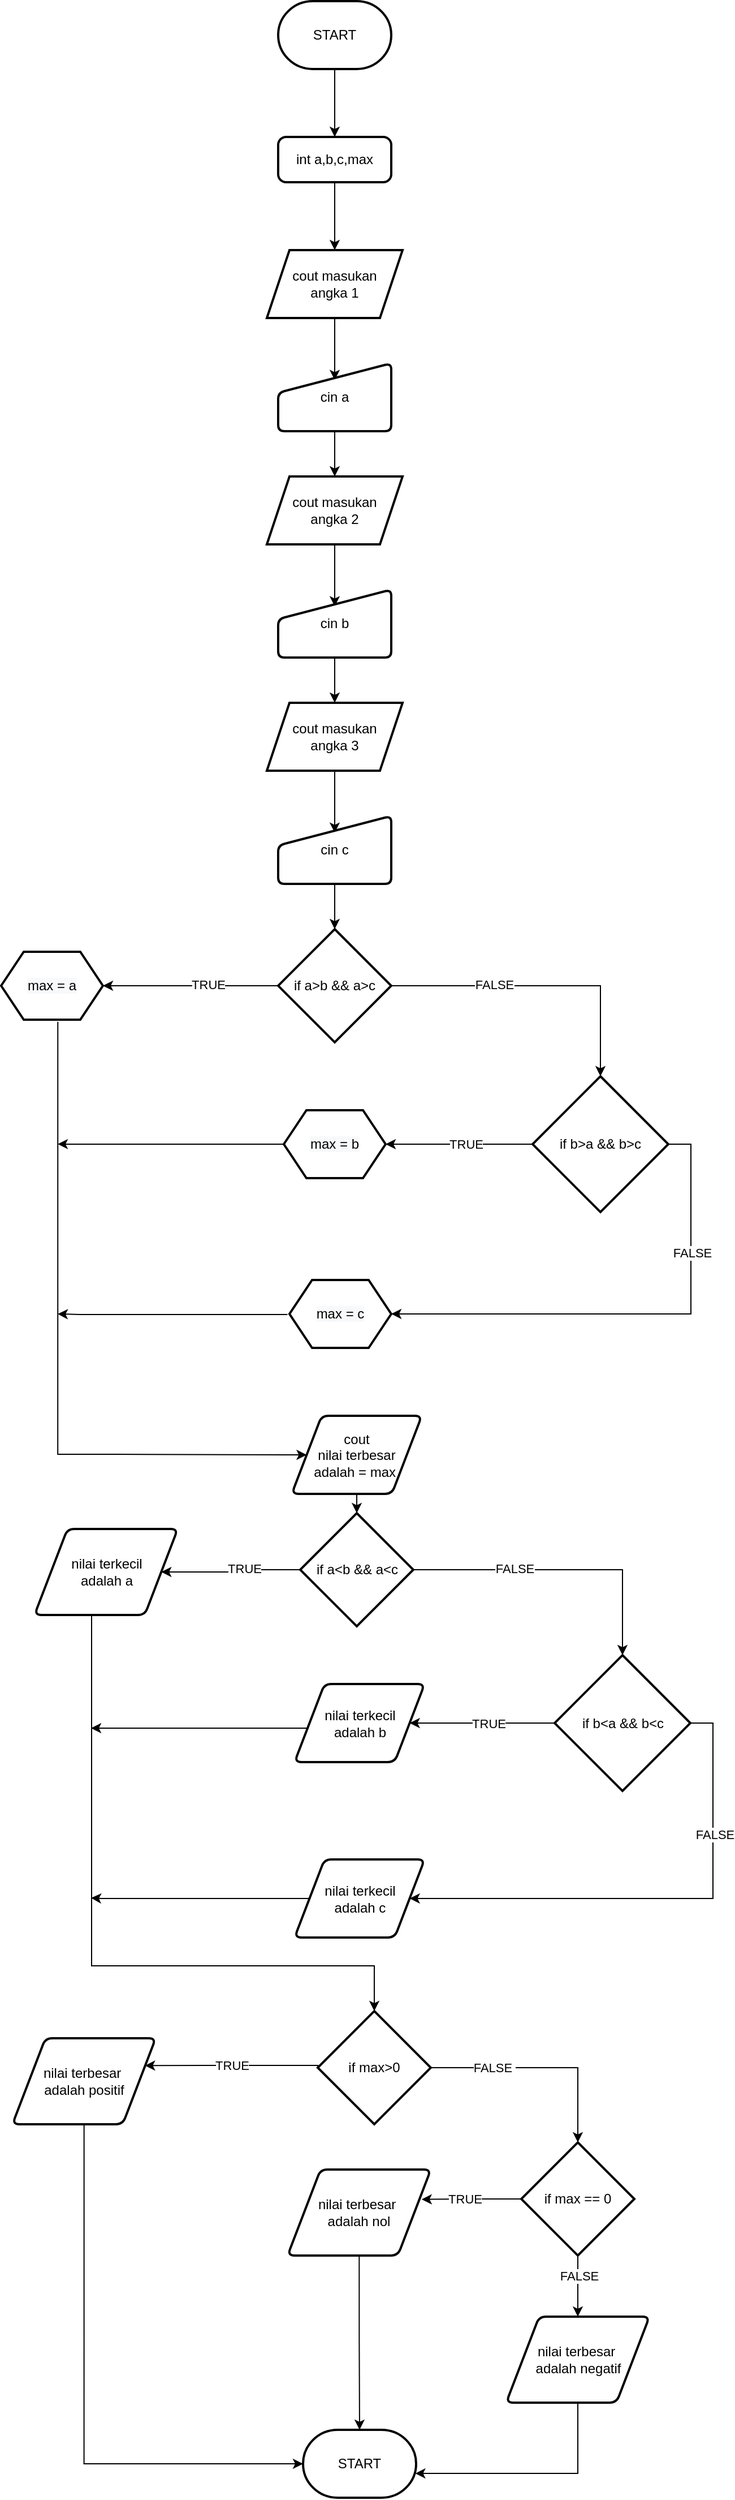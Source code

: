 <mxfile version="20.3.0" type="device"><diagram id="myBzYO37a7rbaXowd3Xk" name="Page-1"><mxGraphModel dx="1296" dy="1065" grid="1" gridSize="10" guides="1" tooltips="1" connect="1" arrows="1" fold="1" page="1" pageScale="1" pageWidth="850" pageHeight="1100" math="0" shadow="0"><root><mxCell id="0"/><mxCell id="1" parent="0"/><mxCell id="aYWnqHCzOtz792-tPBs6-20" style="edgeStyle=orthogonalEdgeStyle;rounded=0;orthogonalLoop=1;jettySize=auto;html=1;exitX=0.5;exitY=1;exitDx=0;exitDy=0;exitPerimeter=0;entryX=0.5;entryY=0;entryDx=0;entryDy=0;" parent="1" source="aYWnqHCzOtz792-tPBs6-1" target="zwfIdWy8DZPrGN6rcDNA-1" edge="1"><mxGeometry relative="1" as="geometry"><mxPoint x="425" y="120" as="targetPoint"/></mxGeometry></mxCell><mxCell id="aYWnqHCzOtz792-tPBs6-1" value="START" style="strokeWidth=2;html=1;shape=mxgraph.flowchart.terminator;whiteSpace=wrap;" parent="1" vertex="1"><mxGeometry x="375" y="20" width="100" height="60" as="geometry"/></mxCell><mxCell id="aYWnqHCzOtz792-tPBs6-21" style="edgeStyle=orthogonalEdgeStyle;rounded=0;orthogonalLoop=1;jettySize=auto;html=1;exitX=0.5;exitY=1;exitDx=0;exitDy=0;" parent="1" source="zwfIdWy8DZPrGN6rcDNA-1" edge="1"><mxGeometry relative="1" as="geometry"><mxPoint x="425" y="240" as="targetPoint"/><mxPoint x="425" y="200" as="sourcePoint"/></mxGeometry></mxCell><mxCell id="aYWnqHCzOtz792-tPBs6-23" style="edgeStyle=orthogonalEdgeStyle;rounded=0;orthogonalLoop=1;jettySize=auto;html=1;exitX=0.5;exitY=1;exitDx=0;exitDy=0;entryX=0.5;entryY=0.247;entryDx=0;entryDy=0;entryPerimeter=0;" parent="1" source="aYWnqHCzOtz792-tPBs6-8" target="aYWnqHCzOtz792-tPBs6-9" edge="1"><mxGeometry relative="1" as="geometry"/></mxCell><mxCell id="aYWnqHCzOtz792-tPBs6-8" value="cout masukan &lt;br&gt;angka 1" style="shape=parallelogram;perimeter=parallelogramPerimeter;whiteSpace=wrap;html=1;fixedSize=1;strokeWidth=2;" parent="1" vertex="1"><mxGeometry x="365" y="240" width="120" height="60" as="geometry"/></mxCell><mxCell id="O1WoiIwS5BOs3QENWRQg-7" style="edgeStyle=orthogonalEdgeStyle;rounded=0;orthogonalLoop=1;jettySize=auto;html=1;exitX=0.5;exitY=1;exitDx=0;exitDy=0;entryX=0.5;entryY=0;entryDx=0;entryDy=0;" parent="1" source="aYWnqHCzOtz792-tPBs6-9" target="O1WoiIwS5BOs3QENWRQg-2" edge="1"><mxGeometry relative="1" as="geometry"/></mxCell><mxCell id="aYWnqHCzOtz792-tPBs6-9" value="cin a" style="html=1;strokeWidth=2;shape=manualInput;whiteSpace=wrap;rounded=1;size=26;arcSize=11;" parent="1" vertex="1"><mxGeometry x="375" y="340" width="100" height="60" as="geometry"/></mxCell><mxCell id="aYWnqHCzOtz792-tPBs6-24" style="edgeStyle=orthogonalEdgeStyle;rounded=0;orthogonalLoop=1;jettySize=auto;html=1;exitX=0;exitY=0.5;exitDx=0;exitDy=0;exitPerimeter=0;entryX=1;entryY=0.5;entryDx=0;entryDy=0;" parent="1" source="aYWnqHCzOtz792-tPBs6-10" target="zwfIdWy8DZPrGN6rcDNA-2" edge="1"><mxGeometry relative="1" as="geometry"><mxPoint x="252.103" y="892" as="targetPoint"/></mxGeometry></mxCell><mxCell id="aYWnqHCzOtz792-tPBs6-35" value="TRUE" style="edgeLabel;html=1;align=center;verticalAlign=middle;resizable=0;points=[];" parent="aYWnqHCzOtz792-tPBs6-24" vertex="1" connectable="0"><mxGeometry x="-0.203" y="-1" relative="1" as="geometry"><mxPoint as="offset"/></mxGeometry></mxCell><mxCell id="aYWnqHCzOtz792-tPBs6-26" style="edgeStyle=orthogonalEdgeStyle;rounded=0;orthogonalLoop=1;jettySize=auto;html=1;exitX=1;exitY=0.5;exitDx=0;exitDy=0;exitPerimeter=0;entryX=0.5;entryY=0;entryDx=0;entryDy=0;entryPerimeter=0;" parent="1" source="aYWnqHCzOtz792-tPBs6-10" target="aYWnqHCzOtz792-tPBs6-12" edge="1"><mxGeometry relative="1" as="geometry"/></mxCell><mxCell id="aYWnqHCzOtz792-tPBs6-37" value="FALSE" style="edgeLabel;html=1;align=center;verticalAlign=middle;resizable=0;points=[];" parent="aYWnqHCzOtz792-tPBs6-26" vertex="1" connectable="0"><mxGeometry x="-0.314" y="1" relative="1" as="geometry"><mxPoint as="offset"/></mxGeometry></mxCell><mxCell id="aYWnqHCzOtz792-tPBs6-10" value="if a&amp;gt;b &amp;amp;&amp;amp; a&amp;gt;c" style="strokeWidth=2;html=1;shape=mxgraph.flowchart.decision;whiteSpace=wrap;" parent="1" vertex="1"><mxGeometry x="375" y="840" width="100" height="100" as="geometry"/></mxCell><mxCell id="aYWnqHCzOtz792-tPBs6-45" style="edgeStyle=orthogonalEdgeStyle;rounded=0;orthogonalLoop=1;jettySize=auto;html=1;exitX=0.557;exitY=1.031;exitDx=0;exitDy=0;entryX=0;entryY=0.5;entryDx=0;entryDy=0;exitPerimeter=0;" parent="1" source="zwfIdWy8DZPrGN6rcDNA-2" target="zwfIdWy8DZPrGN6rcDNA-3" edge="1"><mxGeometry relative="1" as="geometry"><Array as="points"><mxPoint x="180" y="1304"/><mxPoint x="230" y="1304"/></Array><mxPoint x="440" y="1380" as="targetPoint"/><mxPoint x="203.335" y="930" as="sourcePoint"/></mxGeometry></mxCell><mxCell id="aYWnqHCzOtz792-tPBs6-27" style="edgeStyle=orthogonalEdgeStyle;rounded=0;orthogonalLoop=1;jettySize=auto;html=1;exitX=0;exitY=0.5;exitDx=0;exitDy=0;exitPerimeter=0;entryX=1;entryY=0.5;entryDx=0;entryDy=0;" parent="1" source="aYWnqHCzOtz792-tPBs6-12" target="zwfIdWy8DZPrGN6rcDNA-5" edge="1"><mxGeometry relative="1" as="geometry"><mxPoint x="471.762" y="1025.533" as="targetPoint"/><Array as="points"><mxPoint x="490" y="1030"/><mxPoint x="490" y="1030"/></Array></mxGeometry></mxCell><mxCell id="aYWnqHCzOtz792-tPBs6-38" value="TRUE" style="edgeLabel;html=1;align=center;verticalAlign=middle;resizable=0;points=[];" parent="aYWnqHCzOtz792-tPBs6-27" vertex="1" connectable="0"><mxGeometry x="-0.086" y="2" relative="1" as="geometry"><mxPoint y="-2" as="offset"/></mxGeometry></mxCell><mxCell id="aYWnqHCzOtz792-tPBs6-30" style="edgeStyle=orthogonalEdgeStyle;rounded=0;orthogonalLoop=1;jettySize=auto;html=1;exitX=1;exitY=0.5;exitDx=0;exitDy=0;exitPerimeter=0;entryX=1;entryY=0.5;entryDx=0;entryDy=0;" parent="1" source="aYWnqHCzOtz792-tPBs6-12" target="zwfIdWy8DZPrGN6rcDNA-7" edge="1"><mxGeometry relative="1" as="geometry"><mxPoint x="471.775" y="1180.5" as="targetPoint"/><Array as="points"><mxPoint x="740" y="1030"/><mxPoint x="740" y="1180"/></Array></mxGeometry></mxCell><mxCell id="aYWnqHCzOtz792-tPBs6-39" value="FALSE" style="edgeLabel;html=1;align=center;verticalAlign=middle;resizable=0;points=[];" parent="aYWnqHCzOtz792-tPBs6-30" vertex="1" connectable="0"><mxGeometry x="-0.467" y="1" relative="1" as="geometry"><mxPoint as="offset"/></mxGeometry></mxCell><mxCell id="aYWnqHCzOtz792-tPBs6-12" value="if b&amp;gt;a &amp;amp;&amp;amp; b&amp;gt;c" style="strokeWidth=2;html=1;shape=mxgraph.flowchart.decision;whiteSpace=wrap;" parent="1" vertex="1"><mxGeometry x="600" y="970" width="120" height="120" as="geometry"/></mxCell><mxCell id="aYWnqHCzOtz792-tPBs6-47" style="edgeStyle=orthogonalEdgeStyle;rounded=0;orthogonalLoop=1;jettySize=auto;html=1;exitX=0;exitY=0.5;exitDx=0;exitDy=0;" parent="1" edge="1"><mxGeometry relative="1" as="geometry"><mxPoint x="180" y="1180" as="targetPoint"/><Array as="points"><mxPoint x="200" y="1180"/></Array><mxPoint x="383.225" y="1180.5" as="sourcePoint"/></mxGeometry></mxCell><mxCell id="O1WoiIwS5BOs3QENWRQg-1" style="edgeStyle=orthogonalEdgeStyle;rounded=0;orthogonalLoop=1;jettySize=auto;html=1;exitX=0.5;exitY=1;exitDx=0;exitDy=0;entryX=0.5;entryY=0.247;entryDx=0;entryDy=0;entryPerimeter=0;" parent="1" source="O1WoiIwS5BOs3QENWRQg-2" target="O1WoiIwS5BOs3QENWRQg-3" edge="1"><mxGeometry relative="1" as="geometry"/></mxCell><mxCell id="O1WoiIwS5BOs3QENWRQg-2" value="cout masukan &lt;br&gt;angka 2" style="shape=parallelogram;perimeter=parallelogramPerimeter;whiteSpace=wrap;html=1;fixedSize=1;strokeWidth=2;" parent="1" vertex="1"><mxGeometry x="365" y="440" width="120" height="60" as="geometry"/></mxCell><mxCell id="O1WoiIwS5BOs3QENWRQg-8" style="edgeStyle=orthogonalEdgeStyle;rounded=0;orthogonalLoop=1;jettySize=auto;html=1;exitX=0.5;exitY=1;exitDx=0;exitDy=0;entryX=0.5;entryY=0;entryDx=0;entryDy=0;" parent="1" source="O1WoiIwS5BOs3QENWRQg-3" target="O1WoiIwS5BOs3QENWRQg-5" edge="1"><mxGeometry relative="1" as="geometry"/></mxCell><mxCell id="O1WoiIwS5BOs3QENWRQg-3" value="cin b" style="html=1;strokeWidth=2;shape=manualInput;whiteSpace=wrap;rounded=1;size=26;arcSize=11;" parent="1" vertex="1"><mxGeometry x="375" y="540" width="100" height="60" as="geometry"/></mxCell><mxCell id="O1WoiIwS5BOs3QENWRQg-4" style="edgeStyle=orthogonalEdgeStyle;rounded=0;orthogonalLoop=1;jettySize=auto;html=1;exitX=0.5;exitY=1;exitDx=0;exitDy=0;entryX=0.5;entryY=0.247;entryDx=0;entryDy=0;entryPerimeter=0;" parent="1" source="O1WoiIwS5BOs3QENWRQg-5" target="O1WoiIwS5BOs3QENWRQg-6" edge="1"><mxGeometry relative="1" as="geometry"/></mxCell><mxCell id="O1WoiIwS5BOs3QENWRQg-5" value="cout masukan &lt;br&gt;angka 3" style="shape=parallelogram;perimeter=parallelogramPerimeter;whiteSpace=wrap;html=1;fixedSize=1;strokeWidth=2;" parent="1" vertex="1"><mxGeometry x="365" y="640" width="120" height="60" as="geometry"/></mxCell><mxCell id="O1WoiIwS5BOs3QENWRQg-9" style="edgeStyle=orthogonalEdgeStyle;rounded=0;orthogonalLoop=1;jettySize=auto;html=1;exitX=0.5;exitY=1;exitDx=0;exitDy=0;" parent="1" source="O1WoiIwS5BOs3QENWRQg-6" target="aYWnqHCzOtz792-tPBs6-10" edge="1"><mxGeometry relative="1" as="geometry"><mxPoint x="440" y="800" as="sourcePoint"/></mxGeometry></mxCell><mxCell id="O1WoiIwS5BOs3QENWRQg-6" value="cin c" style="html=1;strokeWidth=2;shape=manualInput;whiteSpace=wrap;rounded=1;size=26;arcSize=11;" parent="1" vertex="1"><mxGeometry x="375" y="740" width="100" height="60" as="geometry"/></mxCell><mxCell id="KAyaknwnPIhY3wAOycAr-1" style="edgeStyle=orthogonalEdgeStyle;rounded=0;orthogonalLoop=1;jettySize=auto;html=1;exitX=0;exitY=0.5;exitDx=0;exitDy=0;exitPerimeter=0;" parent="1" source="KAyaknwnPIhY3wAOycAr-5" target="KAyaknwnPIhY3wAOycAr-7" edge="1"><mxGeometry relative="1" as="geometry"/></mxCell><mxCell id="KAyaknwnPIhY3wAOycAr-2" value="TRUE" style="edgeLabel;html=1;align=center;verticalAlign=middle;resizable=0;points=[];" parent="KAyaknwnPIhY3wAOycAr-1" vertex="1" connectable="0"><mxGeometry x="-0.203" y="-1" relative="1" as="geometry"><mxPoint as="offset"/></mxGeometry></mxCell><mxCell id="KAyaknwnPIhY3wAOycAr-3" style="edgeStyle=orthogonalEdgeStyle;rounded=0;orthogonalLoop=1;jettySize=auto;html=1;exitX=1;exitY=0.5;exitDx=0;exitDy=0;exitPerimeter=0;entryX=0.5;entryY=0;entryDx=0;entryDy=0;entryPerimeter=0;" parent="1" source="KAyaknwnPIhY3wAOycAr-5" target="KAyaknwnPIhY3wAOycAr-12" edge="1"><mxGeometry relative="1" as="geometry"/></mxCell><mxCell id="KAyaknwnPIhY3wAOycAr-4" value="FALSE" style="edgeLabel;html=1;align=center;verticalAlign=middle;resizable=0;points=[];" parent="KAyaknwnPIhY3wAOycAr-3" vertex="1" connectable="0"><mxGeometry x="-0.314" y="1" relative="1" as="geometry"><mxPoint as="offset"/></mxGeometry></mxCell><mxCell id="KAyaknwnPIhY3wAOycAr-5" value="if a&amp;lt;b &amp;amp;&amp;amp; a&amp;lt;c" style="strokeWidth=2;html=1;shape=mxgraph.flowchart.decision;whiteSpace=wrap;" parent="1" vertex="1"><mxGeometry x="394.5" y="1356" width="100" height="100" as="geometry"/></mxCell><mxCell id="KAyaknwnPIhY3wAOycAr-6" style="edgeStyle=orthogonalEdgeStyle;rounded=0;orthogonalLoop=1;jettySize=auto;html=1;exitX=0.5;exitY=1;exitDx=0;exitDy=0;" parent="1" source="KAyaknwnPIhY3wAOycAr-7" target="KAyaknwnPIhY3wAOycAr-17" edge="1"><mxGeometry relative="1" as="geometry"><Array as="points"><mxPoint x="210" y="1446"/><mxPoint x="210" y="1756"/><mxPoint x="460" y="1756"/></Array><mxPoint x="459.3" y="1854.1" as="targetPoint"/></mxGeometry></mxCell><mxCell id="KAyaknwnPIhY3wAOycAr-7" value="nilai terkecil&lt;br&gt;adalah a" style="shape=parallelogram;html=1;strokeWidth=2;perimeter=parallelogramPerimeter;whiteSpace=wrap;rounded=1;arcSize=12;size=0.23;" parent="1" vertex="1"><mxGeometry x="159.5" y="1370" width="126.67" height="76" as="geometry"/></mxCell><mxCell id="KAyaknwnPIhY3wAOycAr-8" style="edgeStyle=orthogonalEdgeStyle;rounded=0;orthogonalLoop=1;jettySize=auto;html=1;exitX=0;exitY=0.5;exitDx=0;exitDy=0;exitPerimeter=0;" parent="1" source="KAyaknwnPIhY3wAOycAr-12" target="KAyaknwnPIhY3wAOycAr-14" edge="1"><mxGeometry relative="1" as="geometry"><Array as="points"><mxPoint x="619.5" y="1542"/></Array></mxGeometry></mxCell><mxCell id="KAyaknwnPIhY3wAOycAr-9" value="TRUE" style="edgeLabel;html=1;align=center;verticalAlign=middle;resizable=0;points=[];" parent="KAyaknwnPIhY3wAOycAr-8" vertex="1" connectable="0"><mxGeometry x="-0.086" y="2" relative="1" as="geometry"><mxPoint y="-2" as="offset"/></mxGeometry></mxCell><mxCell id="KAyaknwnPIhY3wAOycAr-10" style="edgeStyle=orthogonalEdgeStyle;rounded=0;orthogonalLoop=1;jettySize=auto;html=1;exitX=1;exitY=0.5;exitDx=0;exitDy=0;exitPerimeter=0;entryX=1;entryY=0.5;entryDx=0;entryDy=0;" parent="1" source="KAyaknwnPIhY3wAOycAr-12" target="KAyaknwnPIhY3wAOycAr-16" edge="1"><mxGeometry relative="1" as="geometry"><mxPoint x="674.5" y="1646.0" as="targetPoint"/><Array as="points"><mxPoint x="759.5" y="1546"/><mxPoint x="759.5" y="1696"/><mxPoint x="499.5" y="1696"/></Array></mxGeometry></mxCell><mxCell id="KAyaknwnPIhY3wAOycAr-11" value="FALSE" style="edgeLabel;html=1;align=center;verticalAlign=middle;resizable=0;points=[];" parent="KAyaknwnPIhY3wAOycAr-10" vertex="1" connectable="0"><mxGeometry x="-0.467" y="1" relative="1" as="geometry"><mxPoint as="offset"/></mxGeometry></mxCell><mxCell id="KAyaknwnPIhY3wAOycAr-12" value="if b&amp;lt;a &amp;amp;&amp;amp; b&amp;lt;c" style="strokeWidth=2;html=1;shape=mxgraph.flowchart.decision;whiteSpace=wrap;" parent="1" vertex="1"><mxGeometry x="619.5" y="1481.5" width="120" height="120" as="geometry"/></mxCell><mxCell id="KAyaknwnPIhY3wAOycAr-13" style="edgeStyle=orthogonalEdgeStyle;rounded=0;orthogonalLoop=1;jettySize=auto;html=1;exitX=0;exitY=0.5;exitDx=0;exitDy=0;" parent="1" source="KAyaknwnPIhY3wAOycAr-14" edge="1"><mxGeometry relative="1" as="geometry"><mxPoint x="209.5" y="1546" as="targetPoint"/><Array as="points"><mxPoint x="402.5" y="1546"/></Array></mxGeometry></mxCell><mxCell id="KAyaknwnPIhY3wAOycAr-14" value="nilai terkecil&lt;br&gt;adalah b" style="shape=parallelogram;html=1;strokeWidth=2;perimeter=parallelogramPerimeter;whiteSpace=wrap;rounded=1;arcSize=12;size=0.23;" parent="1" vertex="1"><mxGeometry x="389.5" y="1507" width="115" height="69" as="geometry"/></mxCell><mxCell id="KAyaknwnPIhY3wAOycAr-15" style="edgeStyle=orthogonalEdgeStyle;rounded=0;orthogonalLoop=1;jettySize=auto;html=1;exitX=0;exitY=0.5;exitDx=0;exitDy=0;" parent="1" source="KAyaknwnPIhY3wAOycAr-16" edge="1"><mxGeometry relative="1" as="geometry"><mxPoint x="209.5" y="1696" as="targetPoint"/><Array as="points"><mxPoint x="219.5" y="1696"/></Array></mxGeometry></mxCell><mxCell id="KAyaknwnPIhY3wAOycAr-16" value="nilai terkecil&lt;br&gt;adalah c" style="shape=parallelogram;html=1;strokeWidth=2;perimeter=parallelogramPerimeter;whiteSpace=wrap;rounded=1;arcSize=12;size=0.23;" parent="1" vertex="1"><mxGeometry x="389.5" y="1662" width="115" height="69" as="geometry"/></mxCell><mxCell id="KAyaknwnPIhY3wAOycAr-19" style="edgeStyle=orthogonalEdgeStyle;rounded=0;orthogonalLoop=1;jettySize=auto;html=1;exitX=1;exitY=0.5;exitDx=0;exitDy=0;exitPerimeter=0;entryX=0.5;entryY=0;entryDx=0;entryDy=0;entryPerimeter=0;" parent="1" source="KAyaknwnPIhY3wAOycAr-17" target="KAyaknwnPIhY3wAOycAr-18" edge="1"><mxGeometry relative="1" as="geometry"/></mxCell><mxCell id="KAyaknwnPIhY3wAOycAr-29" value="FALSE&amp;nbsp;" style="edgeLabel;html=1;align=center;verticalAlign=middle;resizable=0;points=[];" parent="KAyaknwnPIhY3wAOycAr-19" vertex="1" connectable="0"><mxGeometry x="-0.431" relative="1" as="geometry"><mxPoint as="offset"/></mxGeometry></mxCell><mxCell id="KAyaknwnPIhY3wAOycAr-23" style="edgeStyle=orthogonalEdgeStyle;rounded=0;orthogonalLoop=1;jettySize=auto;html=1;exitX=0;exitY=0.5;exitDx=0;exitDy=0;exitPerimeter=0;entryX=0.925;entryY=0.318;entryDx=0;entryDy=0;entryPerimeter=0;" parent="1" source="KAyaknwnPIhY3wAOycAr-17" target="KAyaknwnPIhY3wAOycAr-20" edge="1"><mxGeometry relative="1" as="geometry"><Array as="points"><mxPoint x="410" y="1844"/><mxPoint x="310" y="1844"/></Array></mxGeometry></mxCell><mxCell id="KAyaknwnPIhY3wAOycAr-30" value="TRUE" style="edgeLabel;html=1;align=center;verticalAlign=middle;resizable=0;points=[];" parent="KAyaknwnPIhY3wAOycAr-23" vertex="1" connectable="0"><mxGeometry x="0.005" relative="1" as="geometry"><mxPoint as="offset"/></mxGeometry></mxCell><mxCell id="KAyaknwnPIhY3wAOycAr-24" style="edgeStyle=orthogonalEdgeStyle;rounded=0;orthogonalLoop=1;jettySize=auto;html=1;exitX=0.5;exitY=1;exitDx=0;exitDy=0;exitPerimeter=0;" parent="1" source="KAyaknwnPIhY3wAOycAr-17" edge="1"><mxGeometry relative="1" as="geometry"><mxPoint x="460" y="1896.138" as="targetPoint"/></mxGeometry></mxCell><mxCell id="KAyaknwnPIhY3wAOycAr-17" value="if&amp;nbsp;max&amp;gt;0" style="strokeWidth=2;html=1;shape=mxgraph.flowchart.decision;whiteSpace=wrap;" parent="1" vertex="1"><mxGeometry x="410" y="1796" width="100" height="100" as="geometry"/></mxCell><mxCell id="KAyaknwnPIhY3wAOycAr-25" style="edgeStyle=orthogonalEdgeStyle;rounded=0;orthogonalLoop=1;jettySize=auto;html=1;exitX=0;exitY=0.5;exitDx=0;exitDy=0;exitPerimeter=0;entryX=0.936;entryY=0.347;entryDx=0;entryDy=0;entryPerimeter=0;" parent="1" source="KAyaknwnPIhY3wAOycAr-18" target="KAyaknwnPIhY3wAOycAr-21" edge="1"><mxGeometry relative="1" as="geometry"/></mxCell><mxCell id="KAyaknwnPIhY3wAOycAr-28" value="TRUE" style="edgeLabel;html=1;align=center;verticalAlign=middle;resizable=0;points=[];" parent="KAyaknwnPIhY3wAOycAr-25" vertex="1" connectable="0"><mxGeometry x="0.144" y="-1" relative="1" as="geometry"><mxPoint as="offset"/></mxGeometry></mxCell><mxCell id="KAyaknwnPIhY3wAOycAr-26" style="edgeStyle=orthogonalEdgeStyle;rounded=0;orthogonalLoop=1;jettySize=auto;html=1;exitX=0.5;exitY=1;exitDx=0;exitDy=0;exitPerimeter=0;entryX=0.5;entryY=0;entryDx=0;entryDy=0;" parent="1" source="KAyaknwnPIhY3wAOycAr-18" target="KAyaknwnPIhY3wAOycAr-22" edge="1"><mxGeometry relative="1" as="geometry"/></mxCell><mxCell id="KAyaknwnPIhY3wAOycAr-31" value="FALSE" style="edgeLabel;html=1;align=center;verticalAlign=middle;resizable=0;points=[];" parent="KAyaknwnPIhY3wAOycAr-26" vertex="1" connectable="0"><mxGeometry x="-0.348" y="1" relative="1" as="geometry"><mxPoint as="offset"/></mxGeometry></mxCell><mxCell id="KAyaknwnPIhY3wAOycAr-18" value="if&amp;nbsp;max == 0" style="strokeWidth=2;html=1;shape=mxgraph.flowchart.decision;whiteSpace=wrap;" parent="1" vertex="1"><mxGeometry x="590" y="1912" width="100" height="100" as="geometry"/></mxCell><mxCell id="KAyaknwnPIhY3wAOycAr-32" style="edgeStyle=orthogonalEdgeStyle;rounded=0;orthogonalLoop=1;jettySize=auto;html=1;exitX=0.5;exitY=1;exitDx=0;exitDy=0;entryX=0;entryY=0.5;entryDx=0;entryDy=0;entryPerimeter=0;" parent="1" source="KAyaknwnPIhY3wAOycAr-20" target="KAyaknwnPIhY3wAOycAr-27" edge="1"><mxGeometry relative="1" as="geometry"/></mxCell><mxCell id="KAyaknwnPIhY3wAOycAr-20" value="nilai terbesar&amp;nbsp;&lt;br&gt;adalah positif" style="shape=parallelogram;html=1;strokeWidth=2;perimeter=parallelogramPerimeter;whiteSpace=wrap;rounded=1;arcSize=12;size=0.23;" parent="1" vertex="1"><mxGeometry x="140" y="1820" width="126.67" height="76" as="geometry"/></mxCell><mxCell id="KAyaknwnPIhY3wAOycAr-35" style="edgeStyle=orthogonalEdgeStyle;rounded=0;orthogonalLoop=1;jettySize=auto;html=1;exitX=0.5;exitY=1;exitDx=0;exitDy=0;entryX=0.5;entryY=0;entryDx=0;entryDy=0;entryPerimeter=0;" parent="1" source="KAyaknwnPIhY3wAOycAr-21" target="KAyaknwnPIhY3wAOycAr-27" edge="1"><mxGeometry relative="1" as="geometry"/></mxCell><mxCell id="KAyaknwnPIhY3wAOycAr-21" value="nilai terbesar&amp;nbsp;&lt;br&gt;adalah nol" style="shape=parallelogram;html=1;strokeWidth=2;perimeter=parallelogramPerimeter;whiteSpace=wrap;rounded=1;arcSize=12;size=0.23;" parent="1" vertex="1"><mxGeometry x="383.33" y="1936" width="126.67" height="76" as="geometry"/></mxCell><mxCell id="KAyaknwnPIhY3wAOycAr-34" style="edgeStyle=orthogonalEdgeStyle;rounded=0;orthogonalLoop=1;jettySize=auto;html=1;exitX=0.5;exitY=1;exitDx=0;exitDy=0;entryX=0.992;entryY=0.642;entryDx=0;entryDy=0;entryPerimeter=0;" parent="1" source="KAyaknwnPIhY3wAOycAr-22" target="KAyaknwnPIhY3wAOycAr-27" edge="1"><mxGeometry relative="1" as="geometry"/></mxCell><mxCell id="KAyaknwnPIhY3wAOycAr-22" value="nilai terbesar&amp;nbsp;&lt;br&gt;adalah negatif" style="shape=parallelogram;html=1;strokeWidth=2;perimeter=parallelogramPerimeter;whiteSpace=wrap;rounded=1;arcSize=12;size=0.23;" parent="1" vertex="1"><mxGeometry x="576.66" y="2066" width="126.67" height="76" as="geometry"/></mxCell><mxCell id="KAyaknwnPIhY3wAOycAr-27" value="START" style="strokeWidth=2;html=1;shape=mxgraph.flowchart.terminator;whiteSpace=wrap;" parent="1" vertex="1"><mxGeometry x="397" y="2166" width="100" height="60" as="geometry"/></mxCell><mxCell id="zwfIdWy8DZPrGN6rcDNA-1" value="int a,b,c,max" style="rounded=1;whiteSpace=wrap;html=1;absoluteArcSize=1;arcSize=14;strokeWidth=2;" vertex="1" parent="1"><mxGeometry x="375" y="140" width="100" height="40" as="geometry"/></mxCell><mxCell id="zwfIdWy8DZPrGN6rcDNA-2" value="&lt;span style=&quot;color: rgb(0, 0, 0); font-family: Helvetica; font-size: 12px; font-style: normal; font-variant-ligatures: normal; font-variant-caps: normal; font-weight: 400; letter-spacing: normal; orphans: 2; text-align: center; text-indent: 0px; text-transform: none; widows: 2; word-spacing: 0px; -webkit-text-stroke-width: 0px; background-color: rgb(248, 249, 250); text-decoration-thickness: initial; text-decoration-style: initial; text-decoration-color: initial; float: none; display: inline !important;&quot;&gt;max = a&lt;/span&gt;" style="shape=hexagon;perimeter=hexagonPerimeter2;whiteSpace=wrap;html=1;fixedSize=1;strokeWidth=2;" vertex="1" parent="1"><mxGeometry x="130" y="860" width="90" height="60" as="geometry"/></mxCell><mxCell id="zwfIdWy8DZPrGN6rcDNA-4" style="edgeStyle=orthogonalEdgeStyle;rounded=0;orthogonalLoop=1;jettySize=auto;html=1;exitX=0.5;exitY=1;exitDx=0;exitDy=0;entryX=0.5;entryY=0;entryDx=0;entryDy=0;entryPerimeter=0;" edge="1" parent="1" source="zwfIdWy8DZPrGN6rcDNA-3" target="KAyaknwnPIhY3wAOycAr-5"><mxGeometry relative="1" as="geometry"/></mxCell><mxCell id="zwfIdWy8DZPrGN6rcDNA-3" value="cout&lt;br&gt;nilai terbesar&lt;br&gt;adalah = max&amp;nbsp;" style="shape=parallelogram;html=1;strokeWidth=2;perimeter=parallelogramPerimeter;whiteSpace=wrap;rounded=1;arcSize=12;size=0.23;" vertex="1" parent="1"><mxGeometry x="387" y="1270" width="115" height="69" as="geometry"/></mxCell><mxCell id="zwfIdWy8DZPrGN6rcDNA-6" style="edgeStyle=orthogonalEdgeStyle;rounded=0;orthogonalLoop=1;jettySize=auto;html=1;exitX=0;exitY=0.5;exitDx=0;exitDy=0;" edge="1" parent="1" source="zwfIdWy8DZPrGN6rcDNA-5"><mxGeometry relative="1" as="geometry"><mxPoint x="180" y="1029.935" as="targetPoint"/></mxGeometry></mxCell><mxCell id="zwfIdWy8DZPrGN6rcDNA-5" value="&lt;span style=&quot;color: rgb(0, 0, 0); font-family: Helvetica; font-size: 12px; font-style: normal; font-variant-ligatures: normal; font-variant-caps: normal; font-weight: 400; letter-spacing: normal; orphans: 2; text-align: center; text-indent: 0px; text-transform: none; widows: 2; word-spacing: 0px; -webkit-text-stroke-width: 0px; background-color: rgb(248, 249, 250); text-decoration-thickness: initial; text-decoration-style: initial; text-decoration-color: initial; float: none; display: inline !important;&quot;&gt;max = b&lt;/span&gt;" style="shape=hexagon;perimeter=hexagonPerimeter2;whiteSpace=wrap;html=1;fixedSize=1;strokeWidth=2;" vertex="1" parent="1"><mxGeometry x="380" y="1000" width="90" height="60" as="geometry"/></mxCell><mxCell id="zwfIdWy8DZPrGN6rcDNA-7" value="&lt;span style=&quot;color: rgb(0, 0, 0); font-family: Helvetica; font-size: 12px; font-style: normal; font-variant-ligatures: normal; font-variant-caps: normal; font-weight: 400; letter-spacing: normal; orphans: 2; text-align: center; text-indent: 0px; text-transform: none; widows: 2; word-spacing: 0px; -webkit-text-stroke-width: 0px; background-color: rgb(248, 249, 250); text-decoration-thickness: initial; text-decoration-style: initial; text-decoration-color: initial; float: none; display: inline !important;&quot;&gt;max = c&lt;/span&gt;" style="shape=hexagon;perimeter=hexagonPerimeter2;whiteSpace=wrap;html=1;fixedSize=1;strokeWidth=2;" vertex="1" parent="1"><mxGeometry x="385" y="1150" width="90" height="60" as="geometry"/></mxCell></root></mxGraphModel></diagram></mxfile>